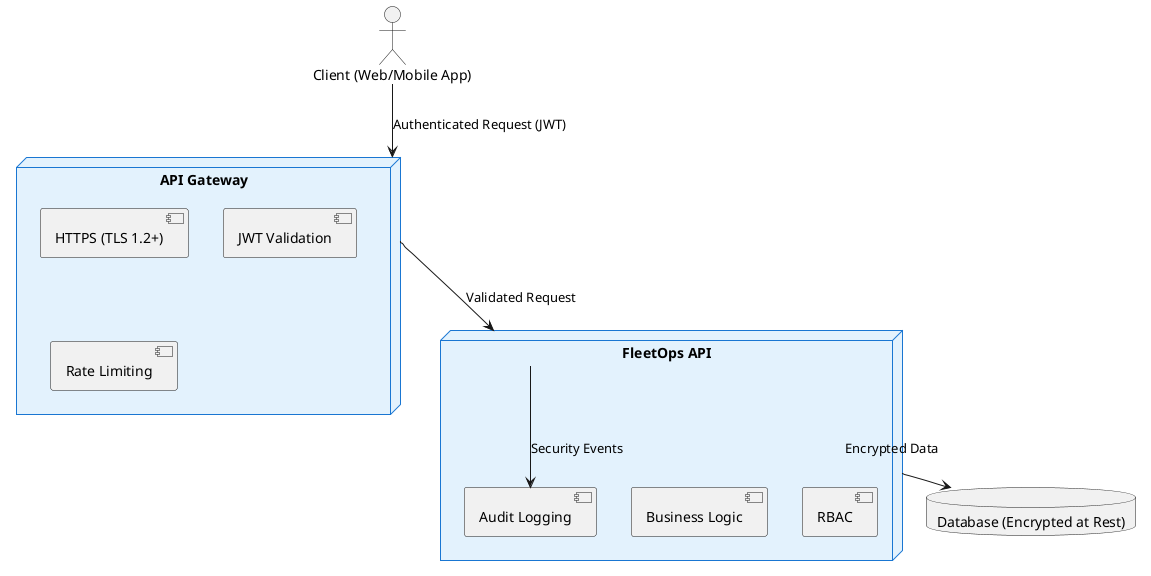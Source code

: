 @startuml
' FleetOps API Security Data Flow Diagram
skinparam backgroundColor #FFFFFF
skinparam node {
  BackgroundColor #E3F2FD
  BorderColor #1976D2
}

actor Client as "Client (Web/Mobile App)"
node Gateway as "API Gateway" {
  [HTTPS (TLS 1.2+)]
  [JWT Validation]
  [Rate Limiting]
}
node API as "FleetOps API" {
  [RBAC]
  [Business Logic]
  [Audit Logging]
}
database DB as "Database (Encrypted at Rest)"

Client --> Gateway : Authenticated Request (JWT)
Gateway --> API : Validated Request
API --> DB : Encrypted Data
API --> [Audit Logging] : Security Events

@enduml

' To generate a PNG:
' 1. Save this file as security-data-flow.puml
' 2. Use https://www.plantuml.com/plantuml or an IDE plugin to export as PNG
